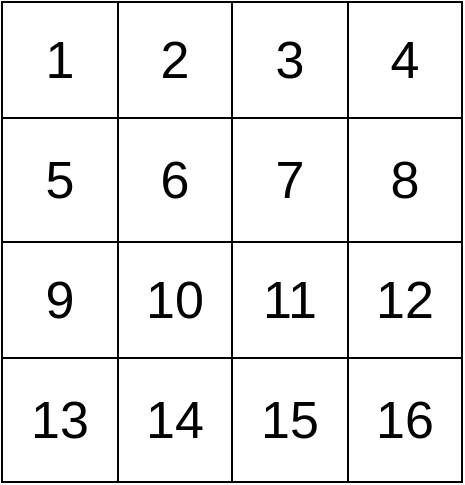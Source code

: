 <mxfile version="21.2.8" type="device">
  <diagram name="Страница 1" id="6LUX5NmWuy0DszM5YV53">
    <mxGraphModel dx="1242" dy="878" grid="1" gridSize="10" guides="1" tooltips="1" connect="1" arrows="1" fold="1" page="1" pageScale="1" pageWidth="827" pageHeight="1169" math="0" shadow="0">
      <root>
        <mxCell id="0" />
        <mxCell id="1" parent="0" />
        <mxCell id="JM4ITLlcXuF4AZOfKQWg-1" value="" style="shape=table;startSize=0;container=1;collapsible=0;childLayout=tableLayout;fontSize=13;" vertex="1" parent="1">
          <mxGeometry x="290" y="300" width="230" height="240" as="geometry" />
        </mxCell>
        <mxCell id="JM4ITLlcXuF4AZOfKQWg-2" value="" style="shape=tableRow;horizontal=0;startSize=0;swimlaneHead=0;swimlaneBody=0;strokeColor=inherit;top=0;left=0;bottom=0;right=0;collapsible=0;dropTarget=0;fillColor=none;points=[[0,0.5],[1,0.5]];portConstraint=eastwest;" vertex="1" parent="JM4ITLlcXuF4AZOfKQWg-1">
          <mxGeometry width="230" height="58" as="geometry" />
        </mxCell>
        <mxCell id="JM4ITLlcXuF4AZOfKQWg-3" value="1" style="shape=partialRectangle;html=1;whiteSpace=wrap;connectable=0;strokeColor=inherit;overflow=hidden;fillColor=none;top=0;left=0;bottom=0;right=0;pointerEvents=1;fontSize=26;" vertex="1" parent="JM4ITLlcXuF4AZOfKQWg-2">
          <mxGeometry width="58" height="58" as="geometry">
            <mxRectangle width="58" height="58" as="alternateBounds" />
          </mxGeometry>
        </mxCell>
        <mxCell id="JM4ITLlcXuF4AZOfKQWg-4" value="2" style="shape=partialRectangle;html=1;whiteSpace=wrap;connectable=0;strokeColor=inherit;overflow=hidden;fillColor=none;top=0;left=0;bottom=0;right=0;pointerEvents=1;fontSize=26;" vertex="1" parent="JM4ITLlcXuF4AZOfKQWg-2">
          <mxGeometry x="58" width="57" height="58" as="geometry">
            <mxRectangle width="57" height="58" as="alternateBounds" />
          </mxGeometry>
        </mxCell>
        <mxCell id="JM4ITLlcXuF4AZOfKQWg-5" value="3" style="shape=partialRectangle;html=1;whiteSpace=wrap;connectable=0;strokeColor=inherit;overflow=hidden;fillColor=none;top=0;left=0;bottom=0;right=0;pointerEvents=1;fontSize=26;" vertex="1" parent="JM4ITLlcXuF4AZOfKQWg-2">
          <mxGeometry x="115" width="58" height="58" as="geometry">
            <mxRectangle width="58" height="58" as="alternateBounds" />
          </mxGeometry>
        </mxCell>
        <mxCell id="JM4ITLlcXuF4AZOfKQWg-6" value="4" style="shape=partialRectangle;html=1;whiteSpace=wrap;connectable=0;strokeColor=inherit;overflow=hidden;fillColor=none;top=0;left=0;bottom=0;right=0;pointerEvents=1;fontSize=26;" vertex="1" parent="JM4ITLlcXuF4AZOfKQWg-2">
          <mxGeometry x="173" width="57" height="58" as="geometry">
            <mxRectangle width="57" height="58" as="alternateBounds" />
          </mxGeometry>
        </mxCell>
        <mxCell id="JM4ITLlcXuF4AZOfKQWg-7" value="" style="shape=tableRow;horizontal=0;startSize=0;swimlaneHead=0;swimlaneBody=0;strokeColor=inherit;top=0;left=0;bottom=0;right=0;collapsible=0;dropTarget=0;fillColor=none;points=[[0,0.5],[1,0.5]];portConstraint=eastwest;" vertex="1" parent="JM4ITLlcXuF4AZOfKQWg-1">
          <mxGeometry y="58" width="230" height="62" as="geometry" />
        </mxCell>
        <mxCell id="JM4ITLlcXuF4AZOfKQWg-8" value="5" style="shape=partialRectangle;html=1;whiteSpace=wrap;connectable=0;strokeColor=inherit;overflow=hidden;fillColor=none;top=0;left=0;bottom=0;right=0;pointerEvents=1;fontSize=26;" vertex="1" parent="JM4ITLlcXuF4AZOfKQWg-7">
          <mxGeometry width="58" height="62" as="geometry">
            <mxRectangle width="58" height="62" as="alternateBounds" />
          </mxGeometry>
        </mxCell>
        <mxCell id="JM4ITLlcXuF4AZOfKQWg-9" value="6" style="shape=partialRectangle;html=1;whiteSpace=wrap;connectable=0;strokeColor=inherit;overflow=hidden;fillColor=none;top=0;left=0;bottom=0;right=0;pointerEvents=1;fontSize=26;" vertex="1" parent="JM4ITLlcXuF4AZOfKQWg-7">
          <mxGeometry x="58" width="57" height="62" as="geometry">
            <mxRectangle width="57" height="62" as="alternateBounds" />
          </mxGeometry>
        </mxCell>
        <mxCell id="JM4ITLlcXuF4AZOfKQWg-10" value="7" style="shape=partialRectangle;html=1;whiteSpace=wrap;connectable=0;strokeColor=inherit;overflow=hidden;fillColor=none;top=0;left=0;bottom=0;right=0;pointerEvents=1;fontSize=26;" vertex="1" parent="JM4ITLlcXuF4AZOfKQWg-7">
          <mxGeometry x="115" width="58" height="62" as="geometry">
            <mxRectangle width="58" height="62" as="alternateBounds" />
          </mxGeometry>
        </mxCell>
        <mxCell id="JM4ITLlcXuF4AZOfKQWg-11" value="8" style="shape=partialRectangle;html=1;whiteSpace=wrap;connectable=0;strokeColor=inherit;overflow=hidden;fillColor=none;top=0;left=0;bottom=0;right=0;pointerEvents=1;fontSize=26;" vertex="1" parent="JM4ITLlcXuF4AZOfKQWg-7">
          <mxGeometry x="173" width="57" height="62" as="geometry">
            <mxRectangle width="57" height="62" as="alternateBounds" />
          </mxGeometry>
        </mxCell>
        <mxCell id="JM4ITLlcXuF4AZOfKQWg-12" value="" style="shape=tableRow;horizontal=0;startSize=0;swimlaneHead=0;swimlaneBody=0;strokeColor=inherit;top=0;left=0;bottom=0;right=0;collapsible=0;dropTarget=0;fillColor=none;points=[[0,0.5],[1,0.5]];portConstraint=eastwest;" vertex="1" parent="JM4ITLlcXuF4AZOfKQWg-1">
          <mxGeometry y="120" width="230" height="58" as="geometry" />
        </mxCell>
        <mxCell id="JM4ITLlcXuF4AZOfKQWg-13" value="9" style="shape=partialRectangle;html=1;whiteSpace=wrap;connectable=0;strokeColor=inherit;overflow=hidden;fillColor=none;top=0;left=0;bottom=0;right=0;pointerEvents=1;fontSize=26;" vertex="1" parent="JM4ITLlcXuF4AZOfKQWg-12">
          <mxGeometry width="58" height="58" as="geometry">
            <mxRectangle width="58" height="58" as="alternateBounds" />
          </mxGeometry>
        </mxCell>
        <mxCell id="JM4ITLlcXuF4AZOfKQWg-14" value="10" style="shape=partialRectangle;html=1;whiteSpace=wrap;connectable=0;strokeColor=inherit;overflow=hidden;fillColor=none;top=0;left=0;bottom=0;right=0;pointerEvents=1;fontSize=26;" vertex="1" parent="JM4ITLlcXuF4AZOfKQWg-12">
          <mxGeometry x="58" width="57" height="58" as="geometry">
            <mxRectangle width="57" height="58" as="alternateBounds" />
          </mxGeometry>
        </mxCell>
        <mxCell id="JM4ITLlcXuF4AZOfKQWg-15" value="11" style="shape=partialRectangle;html=1;whiteSpace=wrap;connectable=0;strokeColor=inherit;overflow=hidden;fillColor=none;top=0;left=0;bottom=0;right=0;pointerEvents=1;fontSize=26;" vertex="1" parent="JM4ITLlcXuF4AZOfKQWg-12">
          <mxGeometry x="115" width="58" height="58" as="geometry">
            <mxRectangle width="58" height="58" as="alternateBounds" />
          </mxGeometry>
        </mxCell>
        <mxCell id="JM4ITLlcXuF4AZOfKQWg-16" value="12" style="shape=partialRectangle;html=1;whiteSpace=wrap;connectable=0;strokeColor=inherit;overflow=hidden;fillColor=none;top=0;left=0;bottom=0;right=0;pointerEvents=1;fontSize=26;" vertex="1" parent="JM4ITLlcXuF4AZOfKQWg-12">
          <mxGeometry x="173" width="57" height="58" as="geometry">
            <mxRectangle width="57" height="58" as="alternateBounds" />
          </mxGeometry>
        </mxCell>
        <mxCell id="JM4ITLlcXuF4AZOfKQWg-17" value="" style="shape=tableRow;horizontal=0;startSize=0;swimlaneHead=0;swimlaneBody=0;strokeColor=inherit;top=0;left=0;bottom=0;right=0;collapsible=0;dropTarget=0;fillColor=none;points=[[0,0.5],[1,0.5]];portConstraint=eastwest;" vertex="1" parent="JM4ITLlcXuF4AZOfKQWg-1">
          <mxGeometry y="178" width="230" height="62" as="geometry" />
        </mxCell>
        <mxCell id="JM4ITLlcXuF4AZOfKQWg-18" value="13" style="shape=partialRectangle;html=1;whiteSpace=wrap;connectable=0;strokeColor=inherit;overflow=hidden;fillColor=none;top=0;left=0;bottom=0;right=0;pointerEvents=1;fontSize=26;" vertex="1" parent="JM4ITLlcXuF4AZOfKQWg-17">
          <mxGeometry width="58" height="62" as="geometry">
            <mxRectangle width="58" height="62" as="alternateBounds" />
          </mxGeometry>
        </mxCell>
        <mxCell id="JM4ITLlcXuF4AZOfKQWg-19" value="14" style="shape=partialRectangle;html=1;whiteSpace=wrap;connectable=0;strokeColor=inherit;overflow=hidden;fillColor=none;top=0;left=0;bottom=0;right=0;pointerEvents=1;fontSize=26;" vertex="1" parent="JM4ITLlcXuF4AZOfKQWg-17">
          <mxGeometry x="58" width="57" height="62" as="geometry">
            <mxRectangle width="57" height="62" as="alternateBounds" />
          </mxGeometry>
        </mxCell>
        <mxCell id="JM4ITLlcXuF4AZOfKQWg-20" value="15" style="shape=partialRectangle;html=1;whiteSpace=wrap;connectable=0;strokeColor=inherit;overflow=hidden;fillColor=none;top=0;left=0;bottom=0;right=0;pointerEvents=1;fontSize=26;" vertex="1" parent="JM4ITLlcXuF4AZOfKQWg-17">
          <mxGeometry x="115" width="58" height="62" as="geometry">
            <mxRectangle width="58" height="62" as="alternateBounds" />
          </mxGeometry>
        </mxCell>
        <mxCell id="JM4ITLlcXuF4AZOfKQWg-21" value="16" style="shape=partialRectangle;html=1;whiteSpace=wrap;connectable=0;strokeColor=inherit;overflow=hidden;fillColor=none;top=0;left=0;bottom=0;right=0;pointerEvents=1;fontSize=26;" vertex="1" parent="JM4ITLlcXuF4AZOfKQWg-17">
          <mxGeometry x="173" width="57" height="62" as="geometry">
            <mxRectangle width="57" height="62" as="alternateBounds" />
          </mxGeometry>
        </mxCell>
      </root>
    </mxGraphModel>
  </diagram>
</mxfile>
